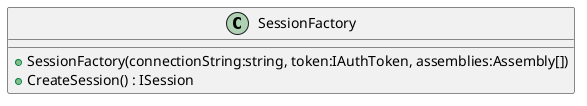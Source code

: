 @startuml
class SessionFactory {
    + SessionFactory(connectionString:string, token:IAuthToken, assemblies:Assembly[])
    + CreateSession() : ISession
}
@enduml
